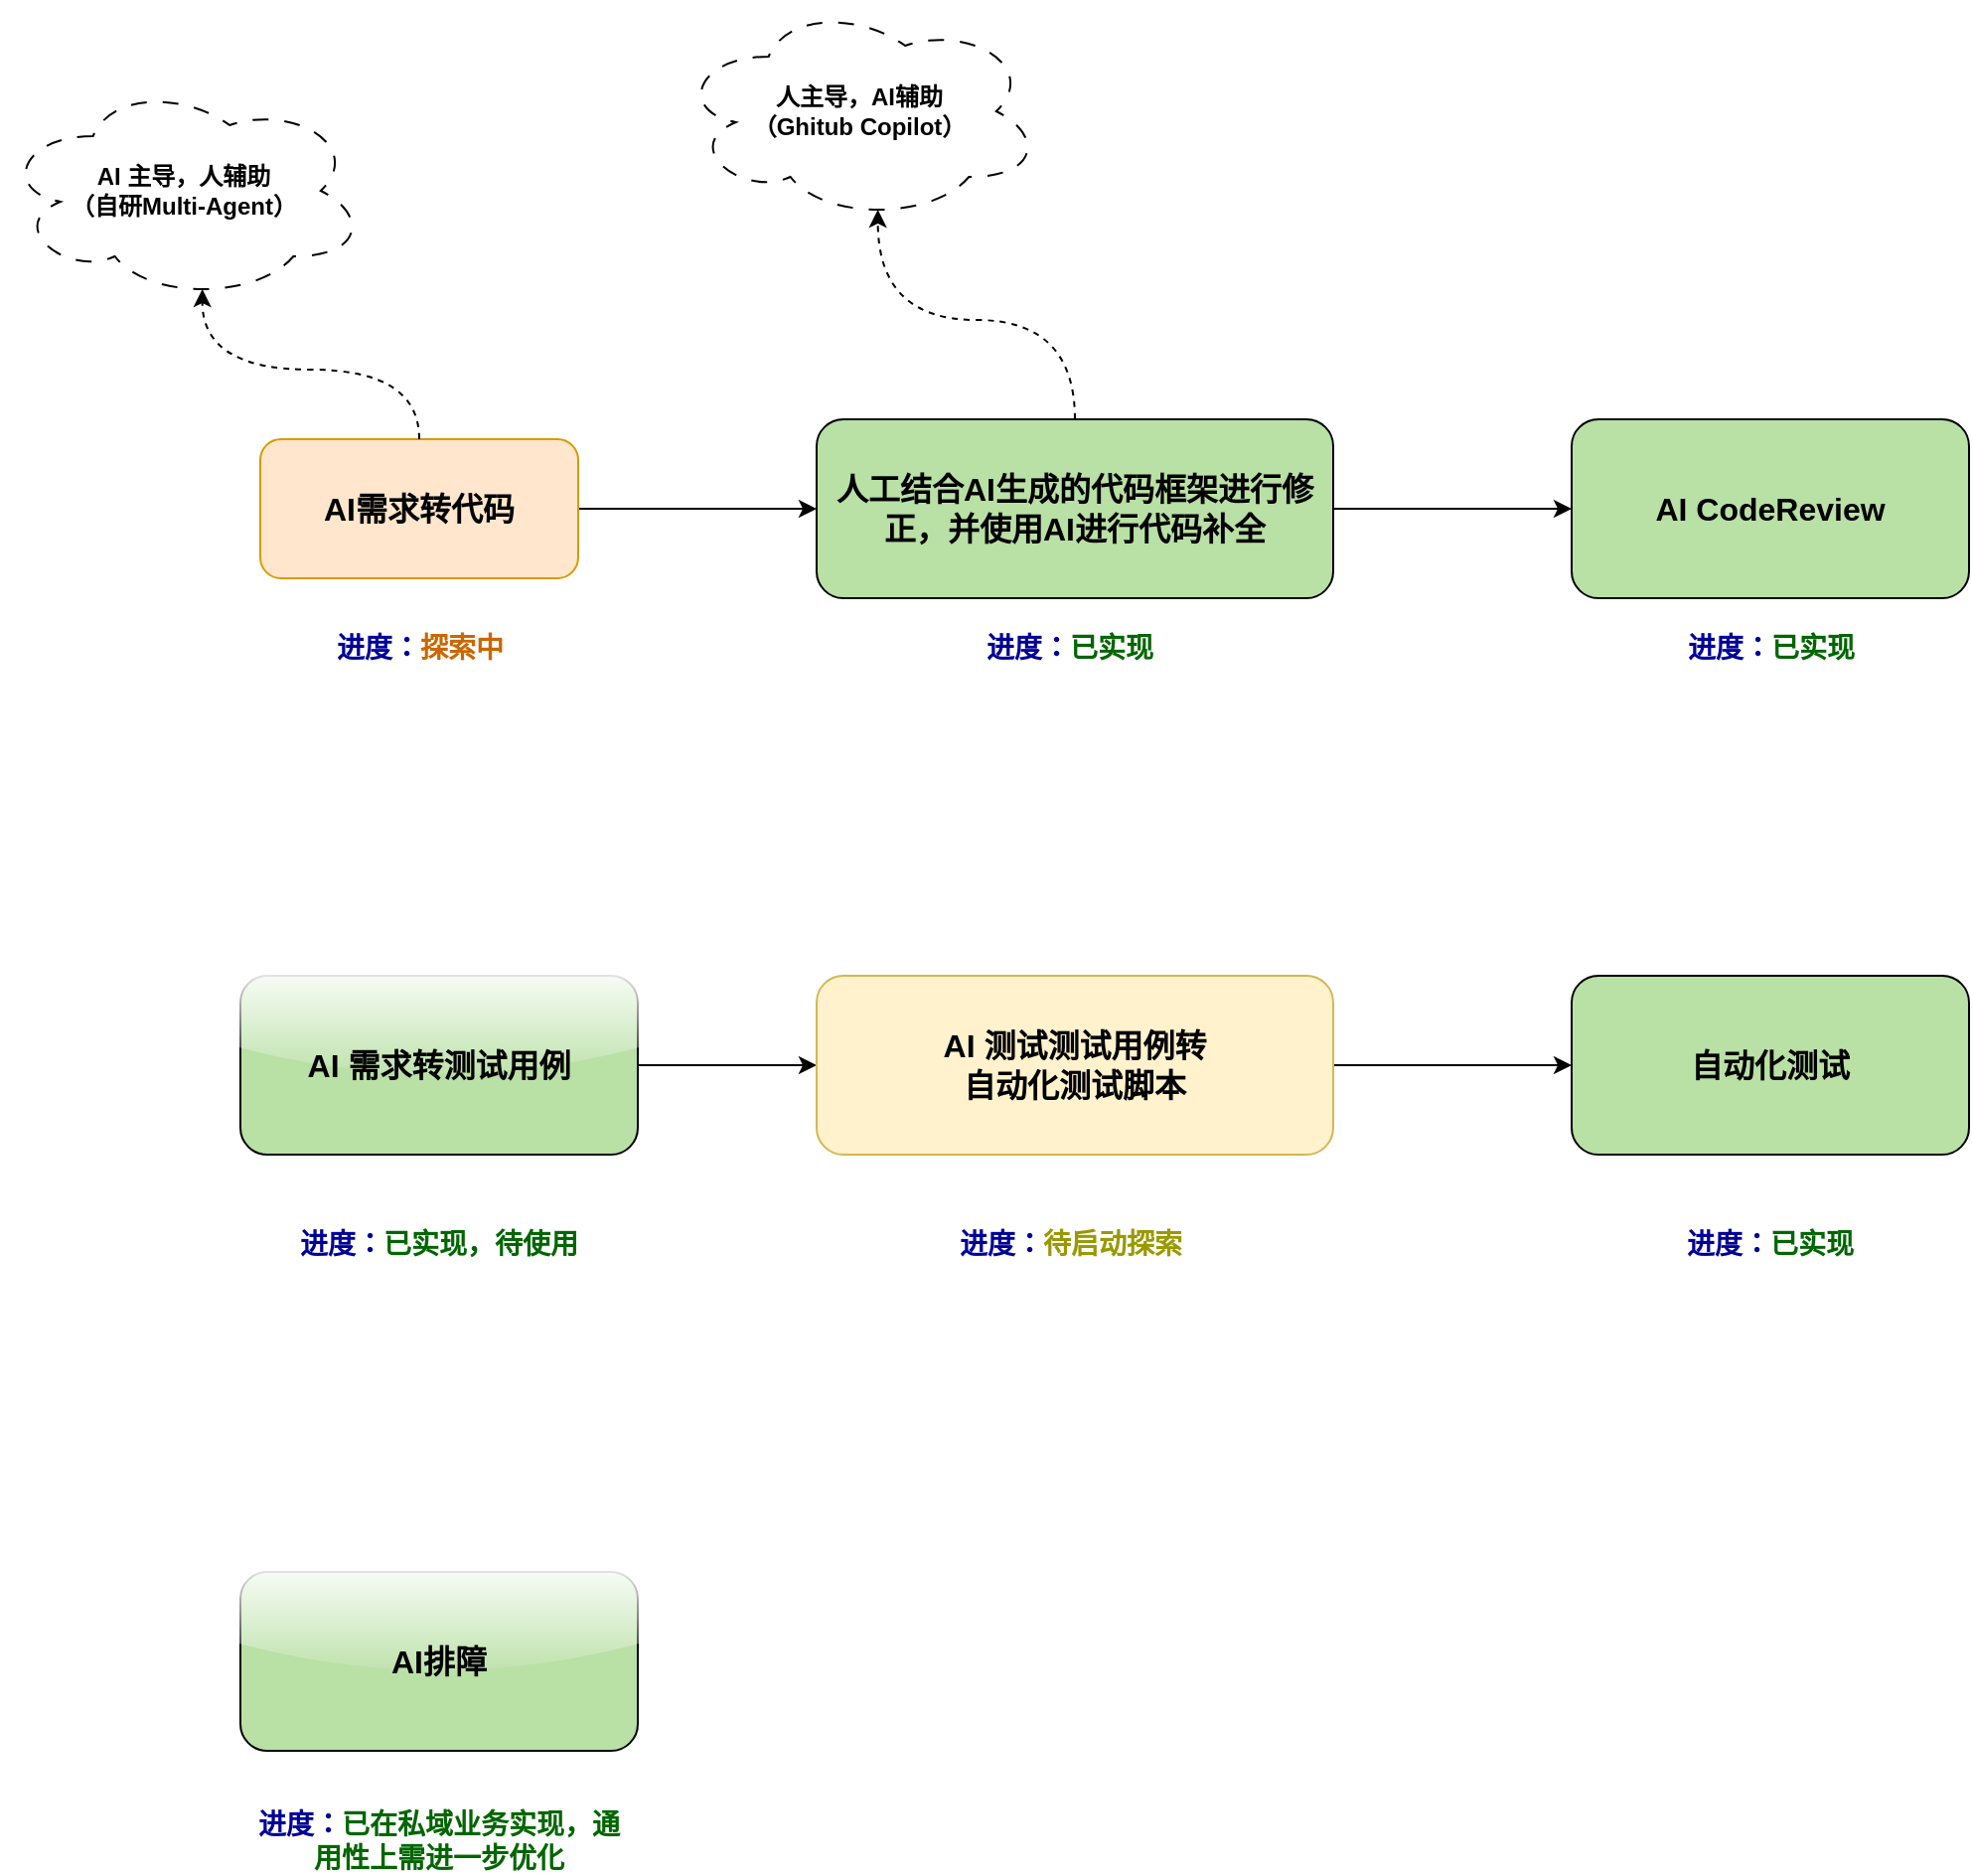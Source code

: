 <mxfile version="24.8.6">
  <diagram name="第 1 页" id="r8n0otCuOx0sQn8kWmIR">
    <mxGraphModel dx="2069" dy="785" grid="1" gridSize="10" guides="1" tooltips="1" connect="1" arrows="1" fold="1" page="1" pageScale="1" pageWidth="827" pageHeight="1169" math="0" shadow="0">
      <root>
        <mxCell id="0" />
        <mxCell id="1" parent="0" />
        <mxCell id="DQfAdSFWjcPZuRLwrpEE-6" style="edgeStyle=orthogonalEdgeStyle;rounded=0;orthogonalLoop=1;jettySize=auto;html=1;entryX=0;entryY=0.5;entryDx=0;entryDy=0;" edge="1" parent="1" source="DQfAdSFWjcPZuRLwrpEE-1" target="DQfAdSFWjcPZuRLwrpEE-5">
          <mxGeometry relative="1" as="geometry" />
        </mxCell>
        <mxCell id="DQfAdSFWjcPZuRLwrpEE-1" value="AI需求转代码" style="rounded=1;whiteSpace=wrap;html=1;fillColor=#ffe6cc;fontSize=16;fontStyle=1;strokeColor=#d79b00;" vertex="1" parent="1">
          <mxGeometry x="60" y="260" width="160" height="70" as="geometry" />
        </mxCell>
        <mxCell id="DQfAdSFWjcPZuRLwrpEE-3" value="&lt;b&gt;AI 主导，人辅助&lt;br&gt;（自研Multi-Agent）&lt;/b&gt;" style="ellipse;shape=cloud;whiteSpace=wrap;html=1;align=center;dashed=1;dashPattern=8 8;" vertex="1" parent="1">
          <mxGeometry x="-70" y="80" width="183.33" height="110" as="geometry" />
        </mxCell>
        <mxCell id="DQfAdSFWjcPZuRLwrpEE-4" style="edgeStyle=orthogonalEdgeStyle;rounded=0;orthogonalLoop=1;jettySize=auto;html=1;entryX=0.55;entryY=0.95;entryDx=0;entryDy=0;entryPerimeter=0;curved=1;dashed=1;" edge="1" parent="1" source="DQfAdSFWjcPZuRLwrpEE-1" target="DQfAdSFWjcPZuRLwrpEE-3">
          <mxGeometry relative="1" as="geometry" />
        </mxCell>
        <mxCell id="DQfAdSFWjcPZuRLwrpEE-13" style="edgeStyle=orthogonalEdgeStyle;rounded=0;orthogonalLoop=1;jettySize=auto;html=1;entryX=0;entryY=0.5;entryDx=0;entryDy=0;" edge="1" parent="1" source="DQfAdSFWjcPZuRLwrpEE-5" target="DQfAdSFWjcPZuRLwrpEE-11">
          <mxGeometry relative="1" as="geometry" />
        </mxCell>
        <mxCell id="DQfAdSFWjcPZuRLwrpEE-5" value="人工结合AI生成的代码框架进行修正，并使用AI进行代码补全" style="rounded=1;whiteSpace=wrap;html=1;fillColor=#B9E0A5;fontSize=16;fontStyle=1" vertex="1" parent="1">
          <mxGeometry x="340" y="250" width="260" height="90" as="geometry" />
        </mxCell>
        <mxCell id="DQfAdSFWjcPZuRLwrpEE-7" value="&lt;b&gt;人主导，AI辅助&lt;br&gt;（Ghitub Copilot）&lt;/b&gt;" style="ellipse;shape=cloud;whiteSpace=wrap;html=1;align=center;dashed=1;dashPattern=8 8;" vertex="1" parent="1">
          <mxGeometry x="270" y="40" width="183.33" height="110" as="geometry" />
        </mxCell>
        <mxCell id="DQfAdSFWjcPZuRLwrpEE-8" style="edgeStyle=orthogonalEdgeStyle;rounded=0;orthogonalLoop=1;jettySize=auto;html=1;entryX=0.55;entryY=0.95;entryDx=0;entryDy=0;entryPerimeter=0;curved=1;dashed=1;" edge="1" parent="1" source="DQfAdSFWjcPZuRLwrpEE-5" target="DQfAdSFWjcPZuRLwrpEE-7">
          <mxGeometry relative="1" as="geometry" />
        </mxCell>
        <mxCell id="DQfAdSFWjcPZuRLwrpEE-9" value="&lt;b style=&quot;font-size: 14px;&quot;&gt;&lt;font style=&quot;font-size: 14px;&quot; color=&quot;#000099&quot;&gt;进度：&lt;/font&gt;&lt;font style=&quot;font-size: 14px;&quot; color=&quot;#cc6600&quot;&gt;探索中&lt;/font&gt;&lt;/b&gt;" style="text;html=1;align=center;verticalAlign=middle;whiteSpace=wrap;rounded=0;fontSize=14;" vertex="1" parent="1">
          <mxGeometry x="86.5" y="350" width="107" height="30" as="geometry" />
        </mxCell>
        <mxCell id="DQfAdSFWjcPZuRLwrpEE-10" value="&lt;span style=&quot;font-size: 14px;&quot;&gt;&lt;font style=&quot;font-size: 14px;&quot; color=&quot;#000099&quot;&gt;进度：&lt;/font&gt;&lt;font style=&quot;font-size: 14px;&quot; color=&quot;#006600&quot;&gt;已实现&lt;/font&gt;&lt;/span&gt;" style="text;html=1;align=center;verticalAlign=middle;whiteSpace=wrap;rounded=0;fontStyle=1;fontSize=14;" vertex="1" parent="1">
          <mxGeometry x="414" y="350" width="107" height="30" as="geometry" />
        </mxCell>
        <mxCell id="DQfAdSFWjcPZuRLwrpEE-11" value="AI CodeReview" style="rounded=1;whiteSpace=wrap;html=1;fillColor=#B9E0A5;fontSize=16;fontStyle=1" vertex="1" parent="1">
          <mxGeometry x="720" y="250" width="200" height="90" as="geometry" />
        </mxCell>
        <mxCell id="DQfAdSFWjcPZuRLwrpEE-12" value="&lt;span style=&quot;font-size: 14px;&quot;&gt;&lt;font style=&quot;font-size: 14px;&quot; color=&quot;#000099&quot;&gt;进度：&lt;/font&gt;&lt;font style=&quot;font-size: 14px;&quot; color=&quot;#006600&quot;&gt;已实现&lt;/font&gt;&lt;/span&gt;" style="text;html=1;align=center;verticalAlign=middle;whiteSpace=wrap;rounded=0;fontStyle=1;fontSize=14;" vertex="1" parent="1">
          <mxGeometry x="766.5" y="350" width="107" height="30" as="geometry" />
        </mxCell>
        <mxCell id="DQfAdSFWjcPZuRLwrpEE-18" value="" style="edgeStyle=orthogonalEdgeStyle;rounded=0;orthogonalLoop=1;jettySize=auto;html=1;" edge="1" parent="1" source="DQfAdSFWjcPZuRLwrpEE-14" target="DQfAdSFWjcPZuRLwrpEE-16">
          <mxGeometry relative="1" as="geometry" />
        </mxCell>
        <mxCell id="DQfAdSFWjcPZuRLwrpEE-14" value="AI 需求转测试用例" style="rounded=1;whiteSpace=wrap;html=1;fillColor=#B9E0A5;fontSize=16;fontStyle=1;shadow=0;glass=1;" vertex="1" parent="1">
          <mxGeometry x="50" y="530" width="200" height="90" as="geometry" />
        </mxCell>
        <mxCell id="DQfAdSFWjcPZuRLwrpEE-15" value="&lt;span style=&quot;font-size: 14px;&quot;&gt;&lt;font style=&quot;font-size: 14px;&quot; color=&quot;#000099&quot;&gt;进度：&lt;/font&gt;&lt;font style=&quot;font-size: 14px;&quot; color=&quot;#006600&quot;&gt;已实现，待使用&lt;/font&gt;&lt;/span&gt;" style="text;html=1;align=center;verticalAlign=middle;whiteSpace=wrap;rounded=0;fontStyle=1;fontSize=14;" vertex="1" parent="1">
          <mxGeometry x="78.25" y="650" width="143.5" height="30" as="geometry" />
        </mxCell>
        <mxCell id="DQfAdSFWjcPZuRLwrpEE-20" style="edgeStyle=orthogonalEdgeStyle;rounded=0;orthogonalLoop=1;jettySize=auto;html=1;entryX=0;entryY=0.5;entryDx=0;entryDy=0;" edge="1" parent="1" source="DQfAdSFWjcPZuRLwrpEE-16" target="DQfAdSFWjcPZuRLwrpEE-21">
          <mxGeometry relative="1" as="geometry">
            <mxPoint x="670" y="575" as="targetPoint" />
          </mxGeometry>
        </mxCell>
        <mxCell id="DQfAdSFWjcPZuRLwrpEE-16" value="AI 测试测试用例转&lt;br&gt;自动化测试脚本" style="rounded=1;whiteSpace=wrap;html=1;fillColor=#fff2cc;fontSize=16;fontStyle=1;strokeColor=#d6b656;" vertex="1" parent="1">
          <mxGeometry x="340" y="530" width="260" height="90" as="geometry" />
        </mxCell>
        <mxCell id="DQfAdSFWjcPZuRLwrpEE-17" value="&lt;font style=&quot;font-size: 14px;&quot; color=&quot;#000099&quot;&gt;进度：&lt;/font&gt;&lt;font style=&quot;font-size: 14px;&quot; color=&quot;#999900&quot;&gt;待启动探索&lt;/font&gt;" style="text;html=1;align=center;verticalAlign=middle;whiteSpace=wrap;rounded=0;fontStyle=1;fontSize=14;" vertex="1" parent="1">
          <mxGeometry x="405.75" y="650" width="123.5" height="30" as="geometry" />
        </mxCell>
        <mxCell id="DQfAdSFWjcPZuRLwrpEE-21" value="自动化测试" style="rounded=1;whiteSpace=wrap;html=1;fillColor=#B9E0A5;fontSize=16;fontStyle=1" vertex="1" parent="1">
          <mxGeometry x="720" y="530" width="200" height="90" as="geometry" />
        </mxCell>
        <mxCell id="DQfAdSFWjcPZuRLwrpEE-22" value="&lt;span style=&quot;font-size: 14px;&quot;&gt;&lt;font style=&quot;font-size: 14px;&quot; color=&quot;#000099&quot;&gt;进度：&lt;/font&gt;&lt;font style=&quot;font-size: 14px;&quot; color=&quot;#006600&quot;&gt;已实现&lt;/font&gt;&lt;/span&gt;" style="text;html=1;align=center;verticalAlign=middle;whiteSpace=wrap;rounded=0;fontStyle=1;fontSize=14;" vertex="1" parent="1">
          <mxGeometry x="748.25" y="650" width="143.5" height="30" as="geometry" />
        </mxCell>
        <mxCell id="DQfAdSFWjcPZuRLwrpEE-23" value="AI排障" style="rounded=1;whiteSpace=wrap;html=1;fillColor=#B9E0A5;fontSize=16;fontStyle=1;glass=1;" vertex="1" parent="1">
          <mxGeometry x="50" y="830" width="200" height="90" as="geometry" />
        </mxCell>
        <mxCell id="DQfAdSFWjcPZuRLwrpEE-24" value="&lt;span style=&quot;font-size: 14px;&quot;&gt;&lt;font style=&quot;font-size: 14px;&quot; color=&quot;#000099&quot;&gt;进度：&lt;/font&gt;&lt;font style=&quot;font-size: 14px;&quot; color=&quot;#006600&quot;&gt;已在私域业务实现，通用性上需进一步优化&lt;/font&gt;&lt;/span&gt;" style="text;html=1;align=center;verticalAlign=middle;whiteSpace=wrap;rounded=0;fontStyle=1;fontSize=14;" vertex="1" parent="1">
          <mxGeometry x="53.25" y="950" width="193.5" height="30" as="geometry" />
        </mxCell>
      </root>
    </mxGraphModel>
  </diagram>
</mxfile>
